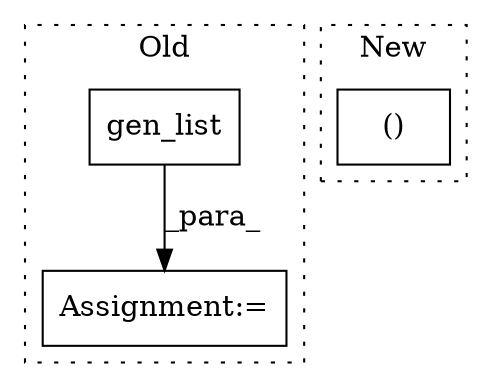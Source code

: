 digraph G {
subgraph cluster0 {
1 [label="gen_list" a="32" s="4846,4861" l="9,1" shape="box"];
3 [label="Assignment:=" a="7" s="4838" l="1" shape="box"];
label = "Old";
style="dotted";
}
subgraph cluster1 {
2 [label="()" a="106" s="4631" l="40" shape="box"];
label = "New";
style="dotted";
}
1 -> 3 [label="_para_"];
}